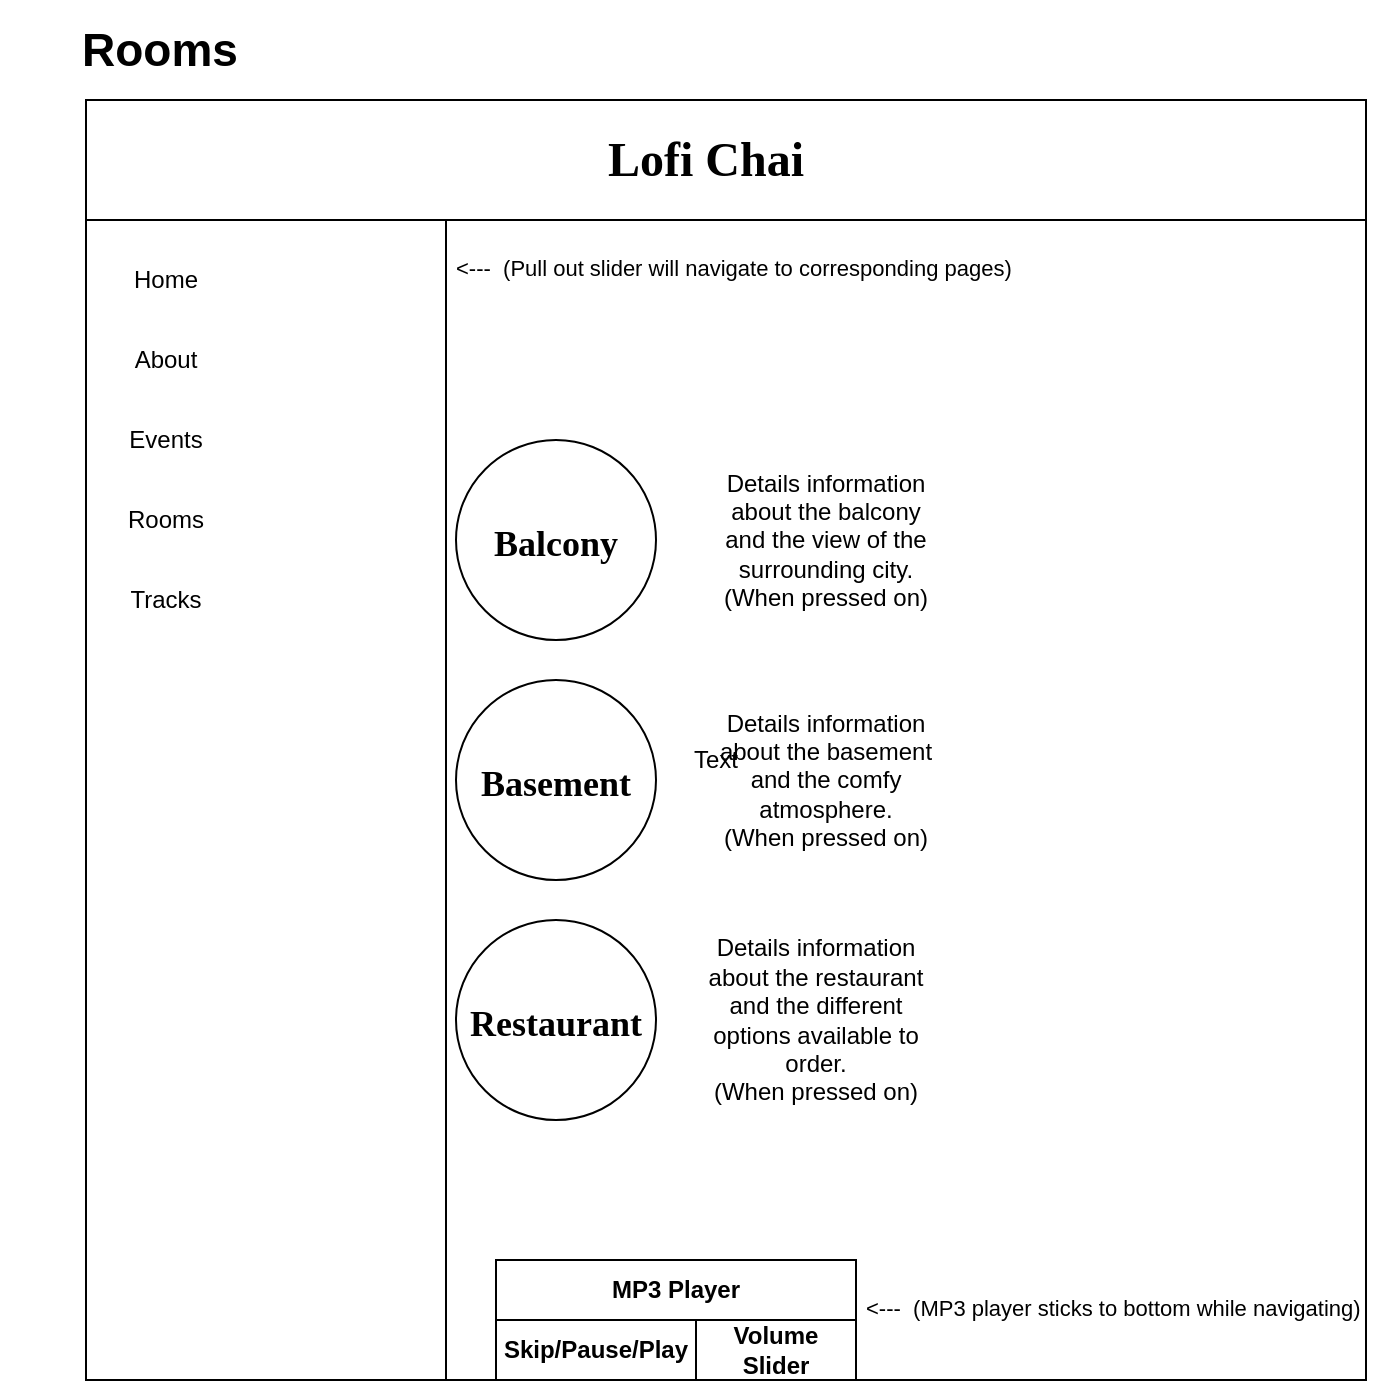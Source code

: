 <mxfile version="13.8.0" type="github">
  <diagram id="pXuAe6MkuVOxI3DjmwlJ" name="Page-1">
    <mxGraphModel dx="1038" dy="580" grid="1" gridSize="10" guides="1" tooltips="1" connect="1" arrows="1" fold="1" page="1" pageScale="1" pageWidth="850" pageHeight="1100" math="0" shadow="0">
      <root>
        <mxCell id="0" />
        <mxCell id="1" parent="0" />
        <mxCell id="MKJbf7j164CQNxkcjJRL-1" value="" style="whiteSpace=wrap;html=1;aspect=fixed;" vertex="1" parent="1">
          <mxGeometry x="105.0" y="70" width="640" height="640" as="geometry" />
        </mxCell>
        <mxCell id="MKJbf7j164CQNxkcjJRL-2" value="" style="rounded=0;whiteSpace=wrap;html=1;" vertex="1" parent="1">
          <mxGeometry x="105.0" y="70" width="640" height="60" as="geometry" />
        </mxCell>
        <mxCell id="MKJbf7j164CQNxkcjJRL-3" value="&lt;font style=&quot;font-size: 24px&quot; face=&quot;NiteClub&quot; data-font-src=&quot;https://www.dafont.com/nite-club.font&quot;&gt;&lt;b&gt;Lofi Chai&lt;/b&gt;&lt;/font&gt;" style="text;html=1;strokeColor=none;fillColor=none;align=center;verticalAlign=middle;whiteSpace=wrap;rounded=0;" vertex="1" parent="1">
          <mxGeometry x="360" y="80" width="110" height="40" as="geometry" />
        </mxCell>
        <mxCell id="MKJbf7j164CQNxkcjJRL-12" value="" style="rounded=0;whiteSpace=wrap;html=1;" vertex="1" parent="1">
          <mxGeometry x="105" y="130" width="180" height="580" as="geometry" />
        </mxCell>
        <mxCell id="MKJbf7j164CQNxkcjJRL-13" value="&lt;b&gt;MP3 Player&lt;/b&gt;" style="text;html=1;fillColor=none;align=center;verticalAlign=middle;whiteSpace=wrap;rounded=0;strokeColor=#000000;" vertex="1" parent="1">
          <mxGeometry x="310" y="650" width="180" height="30" as="geometry" />
        </mxCell>
        <mxCell id="MKJbf7j164CQNxkcjJRL-14" value="&lt;b&gt;Skip/Pause/Play&lt;/b&gt;" style="text;html=1;fillColor=none;align=center;verticalAlign=middle;whiteSpace=wrap;rounded=0;strokeColor=#000000;" vertex="1" parent="1">
          <mxGeometry x="310" y="680" width="100" height="30" as="geometry" />
        </mxCell>
        <mxCell id="MKJbf7j164CQNxkcjJRL-15" value="&lt;b&gt;Volume Slider&lt;/b&gt;" style="text;html=1;fillColor=none;align=center;verticalAlign=middle;whiteSpace=wrap;rounded=0;strokeColor=#000000;" vertex="1" parent="1">
          <mxGeometry x="410" y="680" width="80" height="30" as="geometry" />
        </mxCell>
        <mxCell id="MKJbf7j164CQNxkcjJRL-20" value="" style="ellipse;whiteSpace=wrap;html=1;aspect=fixed;" vertex="1" parent="1">
          <mxGeometry x="290" y="240" width="100" height="100" as="geometry" />
        </mxCell>
        <mxCell id="MKJbf7j164CQNxkcjJRL-21" value="&lt;h1&gt;&lt;font face=&quot;niteclub&quot; style=&quot;font-size: 18px&quot;&gt;Balcony&lt;/font&gt;&lt;/h1&gt;" style="text;html=1;strokeColor=none;fillColor=none;align=center;verticalAlign=middle;whiteSpace=wrap;rounded=0;" vertex="1" parent="1">
          <mxGeometry x="320" y="280" width="40" height="20" as="geometry" />
        </mxCell>
        <mxCell id="MKJbf7j164CQNxkcjJRL-22" value="&lt;h1&gt;&lt;font face=&quot;niteclub&quot; style=&quot;font-size: 18px&quot;&gt;Basement&lt;/font&gt;&lt;/h1&gt;" style="ellipse;whiteSpace=wrap;html=1;aspect=fixed;" vertex="1" parent="1">
          <mxGeometry x="290" y="360" width="100" height="100" as="geometry" />
        </mxCell>
        <mxCell id="MKJbf7j164CQNxkcjJRL-23" value="&lt;h1&gt;&lt;font face=&quot;niteclub&quot; style=&quot;font-size: 18px&quot;&gt;Restaurant&lt;/font&gt;&lt;/h1&gt;" style="ellipse;whiteSpace=wrap;html=1;aspect=fixed;" vertex="1" parent="1">
          <mxGeometry x="290" y="480" width="100" height="100" as="geometry" />
        </mxCell>
        <mxCell id="MKJbf7j164CQNxkcjJRL-24" value="&lt;span style=&quot;text-align: left&quot;&gt;Details information about the balcony and the view of the surrounding city. (When pressed on)&lt;/span&gt;" style="text;html=1;strokeColor=none;fillColor=none;align=center;verticalAlign=middle;whiteSpace=wrap;rounded=0;" vertex="1" parent="1">
          <mxGeometry x="415" y="225" width="120" height="130" as="geometry" />
        </mxCell>
        <mxCell id="MKJbf7j164CQNxkcjJRL-25" value="&lt;span style=&quot;text-align: left&quot;&gt;Details information about the basement and the comfy atmosphere.&lt;br&gt;(When pressed on)&lt;br&gt;&lt;/span&gt;" style="text;html=1;strokeColor=none;fillColor=none;align=center;verticalAlign=middle;whiteSpace=wrap;rounded=0;" vertex="1" parent="1">
          <mxGeometry x="415" y="345" width="120" height="130" as="geometry" />
        </mxCell>
        <mxCell id="MKJbf7j164CQNxkcjJRL-26" value="&lt;span style=&quot;text-align: left&quot;&gt;Details information about the restaurant and the different options available to order.&lt;br&gt;(When pressed on)&lt;br&gt;&lt;/span&gt;" style="text;html=1;strokeColor=none;fillColor=none;align=center;verticalAlign=middle;whiteSpace=wrap;rounded=0;" vertex="1" parent="1">
          <mxGeometry x="410" y="465" width="120" height="130" as="geometry" />
        </mxCell>
        <mxCell id="MKJbf7j164CQNxkcjJRL-5" value="Home" style="text;html=1;strokeColor=none;fillColor=none;align=center;verticalAlign=middle;whiteSpace=wrap;rounded=0;" vertex="1" parent="1">
          <mxGeometry x="125.0" y="150" width="40" height="20" as="geometry" />
        </mxCell>
        <mxCell id="MKJbf7j164CQNxkcjJRL-6" value="About" style="text;html=1;strokeColor=none;fillColor=none;align=center;verticalAlign=middle;whiteSpace=wrap;rounded=0;" vertex="1" parent="1">
          <mxGeometry x="125" y="190" width="40" height="20" as="geometry" />
        </mxCell>
        <mxCell id="MKJbf7j164CQNxkcjJRL-7" value="Events" style="text;html=1;strokeColor=none;fillColor=none;align=center;verticalAlign=middle;whiteSpace=wrap;rounded=0;" vertex="1" parent="1">
          <mxGeometry x="125" y="230" width="40" height="20" as="geometry" />
        </mxCell>
        <mxCell id="MKJbf7j164CQNxkcjJRL-11" value="Rooms" style="text;html=1;strokeColor=none;fillColor=none;align=center;verticalAlign=middle;whiteSpace=wrap;rounded=0;" vertex="1" parent="1">
          <mxGeometry x="125" y="270" width="40" height="20" as="geometry" />
        </mxCell>
        <mxCell id="MKJbf7j164CQNxkcjJRL-27" value="Tracks" style="text;html=1;strokeColor=none;fillColor=none;align=center;verticalAlign=middle;whiteSpace=wrap;rounded=0;" vertex="1" parent="1">
          <mxGeometry x="125" y="310" width="40" height="20" as="geometry" />
        </mxCell>
        <mxCell id="MKJbf7j164CQNxkcjJRL-32" value="Text" style="text;html=1;strokeColor=none;fillColor=none;align=center;verticalAlign=middle;whiteSpace=wrap;rounded=0;" vertex="1" parent="1">
          <mxGeometry x="400" y="390" width="40" height="20" as="geometry" />
        </mxCell>
        <mxCell id="MKJbf7j164CQNxkcjJRL-33" value="&lt;h1&gt;&lt;span style=&quot;font-weight: normal&quot;&gt;&lt;font style=&quot;font-size: 11px&quot;&gt;&amp;lt;---&amp;nbsp; (Pull out slider will navigate to corresponding pages)&lt;/font&gt;&lt;/span&gt;&lt;/h1&gt;" style="text;html=1;strokeColor=none;fillColor=none;spacing=5;spacingTop=-20;whiteSpace=wrap;overflow=hidden;rounded=0;" vertex="1" parent="1">
          <mxGeometry x="285" y="130" width="295" height="40" as="geometry" />
        </mxCell>
        <mxCell id="MKJbf7j164CQNxkcjJRL-34" value="&lt;h1&gt;&lt;span style=&quot;font-weight: normal&quot;&gt;&lt;font style=&quot;font-size: 11px&quot;&gt;&amp;lt;---&amp;nbsp; (MP3 player sticks to bottom while navigating)&lt;/font&gt;&lt;/span&gt;&lt;/h1&gt;" style="text;html=1;strokeColor=none;fillColor=none;spacing=5;spacingTop=-20;whiteSpace=wrap;overflow=hidden;rounded=0;" vertex="1" parent="1">
          <mxGeometry x="490" y="650" width="260" height="50" as="geometry" />
        </mxCell>
        <mxCell id="MKJbf7j164CQNxkcjJRL-35" value="&lt;b&gt;&lt;font style=&quot;font-size: 23px&quot;&gt;Rooms&lt;/font&gt;&lt;/b&gt;" style="text;html=1;strokeColor=none;fillColor=none;align=center;verticalAlign=middle;whiteSpace=wrap;rounded=0;" vertex="1" parent="1">
          <mxGeometry x="62" y="20" width="160" height="50" as="geometry" />
        </mxCell>
      </root>
    </mxGraphModel>
  </diagram>
</mxfile>
